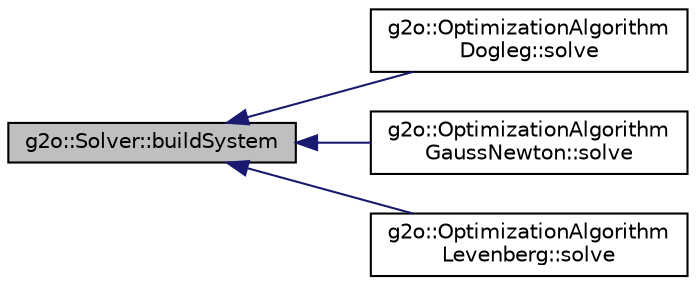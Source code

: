 digraph "g2o::Solver::buildSystem"
{
  edge [fontname="Helvetica",fontsize="10",labelfontname="Helvetica",labelfontsize="10"];
  node [fontname="Helvetica",fontsize="10",shape=record];
  rankdir="LR";
  Node6 [label="g2o::Solver::buildSystem",height=0.2,width=0.4,color="black", fillcolor="grey75", style="filled", fontcolor="black"];
  Node6 -> Node7 [dir="back",color="midnightblue",fontsize="10",style="solid",fontname="Helvetica"];
  Node7 [label="g2o::OptimizationAlgorithm\lDogleg::solve",height=0.2,width=0.4,color="black", fillcolor="white", style="filled",URL="$classg2o_1_1_optimization_algorithm_dogleg.html#ace62fd809c18655bd7ff104285748610"];
  Node6 -> Node8 [dir="back",color="midnightblue",fontsize="10",style="solid",fontname="Helvetica"];
  Node8 [label="g2o::OptimizationAlgorithm\lGaussNewton::solve",height=0.2,width=0.4,color="black", fillcolor="white", style="filled",URL="$classg2o_1_1_optimization_algorithm_gauss_newton.html#aba0b67eecaca01c576de7e605e5af5f1"];
  Node6 -> Node9 [dir="back",color="midnightblue",fontsize="10",style="solid",fontname="Helvetica"];
  Node9 [label="g2o::OptimizationAlgorithm\lLevenberg::solve",height=0.2,width=0.4,color="black", fillcolor="white", style="filled",URL="$classg2o_1_1_optimization_algorithm_levenberg.html#a7140fa989b54eac4e09ba17829dcada0"];
}
